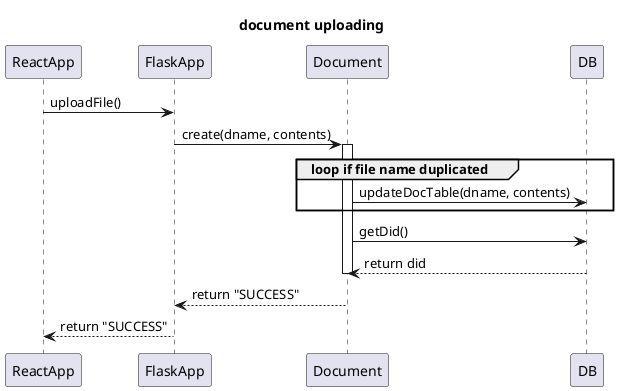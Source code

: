@startuml
title document uploading
ReactApp -> FlaskApp: uploadFile()
FlaskApp -> Document: create(dname, contents)
activate Document
  group loop if file name duplicated
    Document -> DB: updateDocTable(dname, contents)
  end
  Document -> DB: getDid()
  DB --> Document: return did
deactivate Document
Document --> FlaskApp: return "SUCCESS"
FlaskApp --> ReactApp: return "SUCCESS"
@enduml